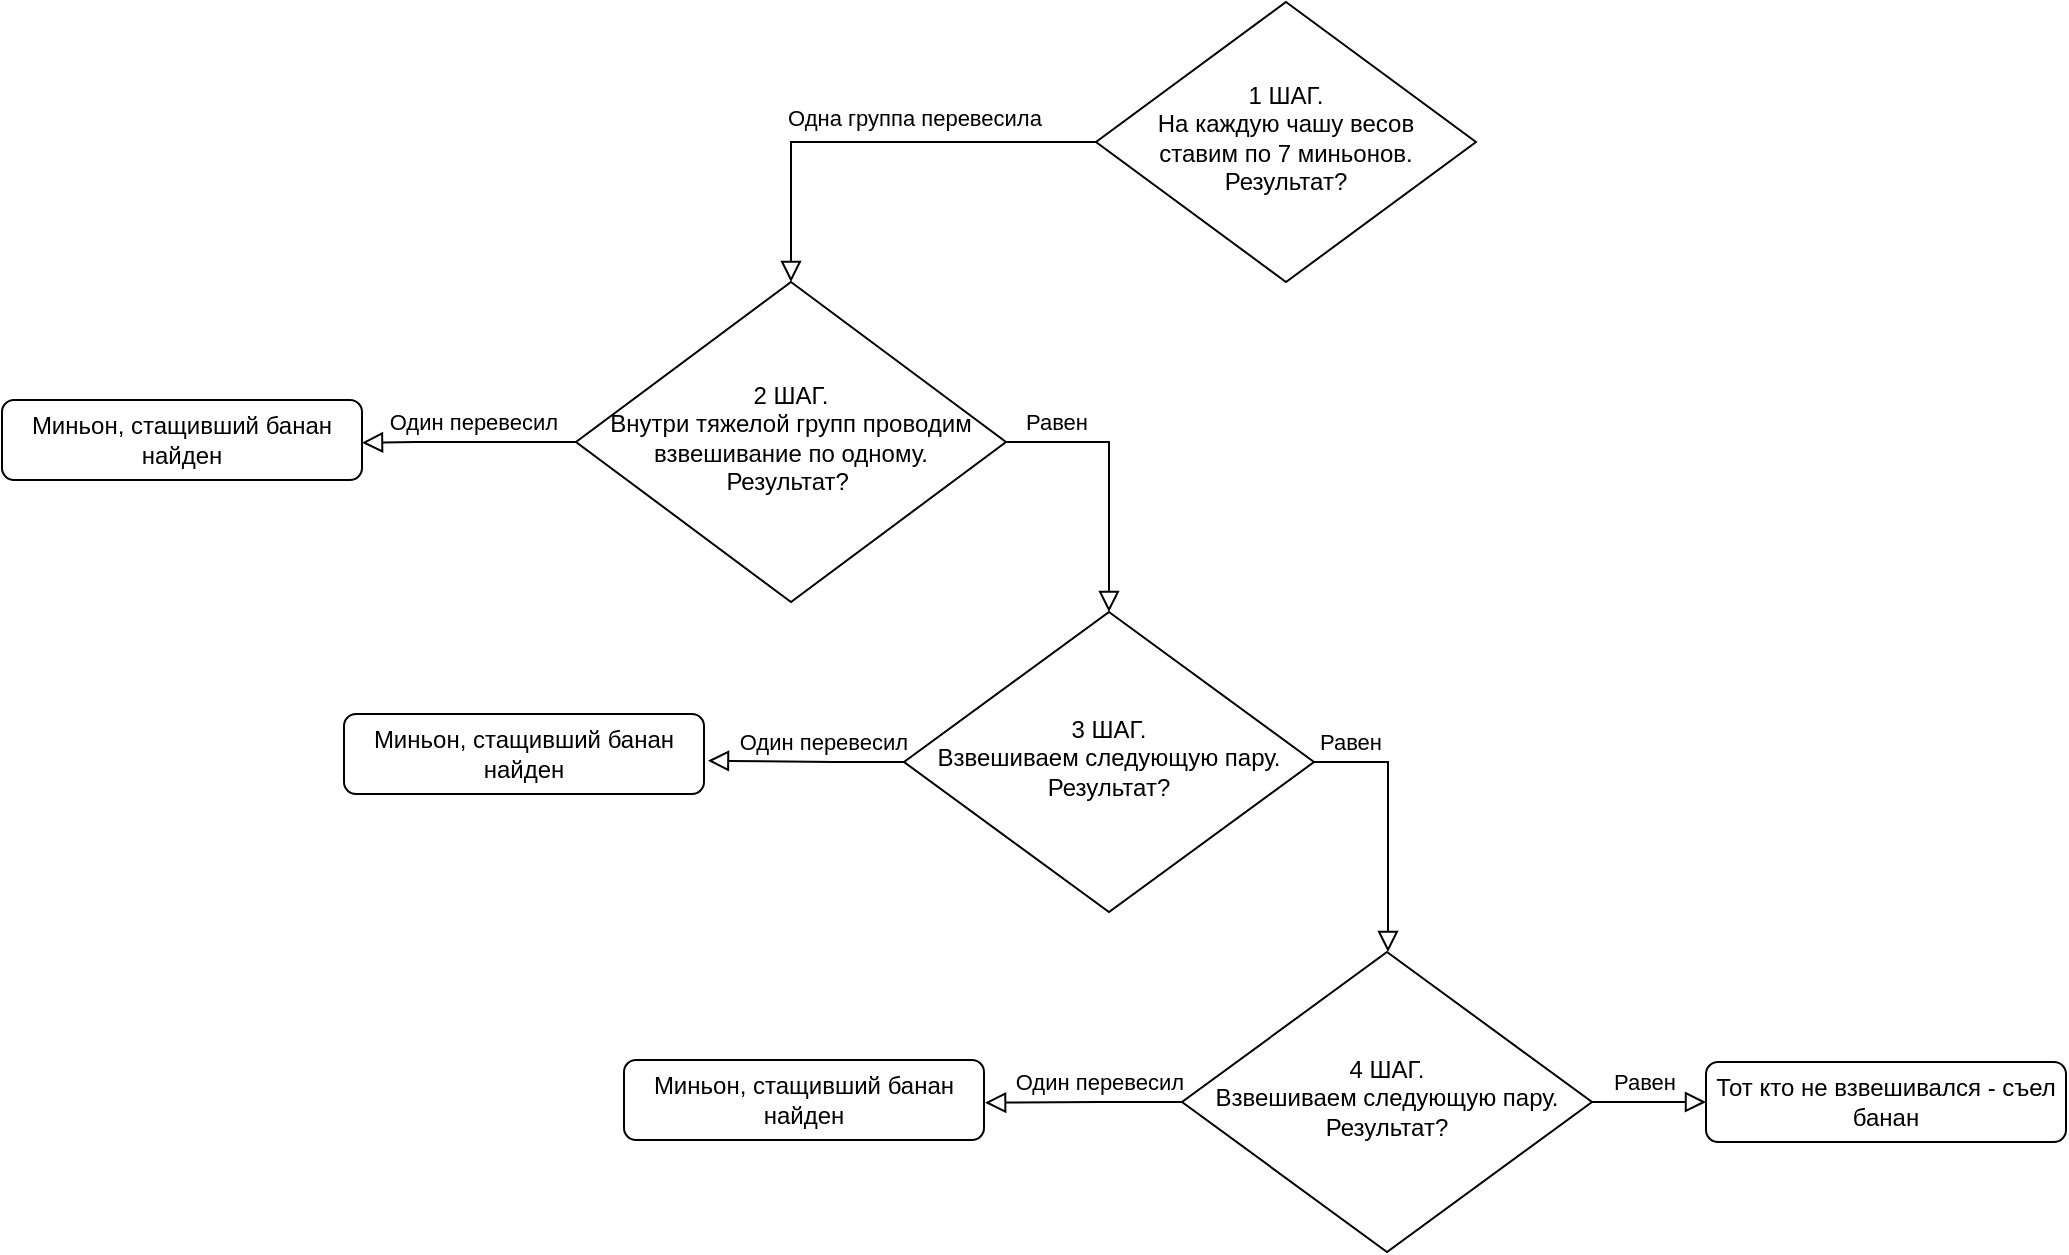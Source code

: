 <mxfile version="22.0.2" type="github">
  <diagram id="C5RBs43oDa-KdzZeNtuy" name="Page-1">
    <mxGraphModel dx="1803" dy="929" grid="1" gridSize="10" guides="1" tooltips="1" connect="1" arrows="1" fold="1" page="1" pageScale="1" pageWidth="827" pageHeight="1169" math="0" shadow="0">
      <root>
        <mxCell id="WIyWlLk6GJQsqaUBKTNV-0" />
        <mxCell id="WIyWlLk6GJQsqaUBKTNV-1" parent="WIyWlLk6GJQsqaUBKTNV-0" />
        <mxCell id="WIyWlLk6GJQsqaUBKTNV-5" value="Одна группа перевесила" style="edgeStyle=orthogonalEdgeStyle;rounded=0;html=1;jettySize=auto;orthogonalLoop=1;fontSize=11;endArrow=block;endFill=0;endSize=8;strokeWidth=1;shadow=0;labelBackgroundColor=none;entryX=0.5;entryY=0;entryDx=0;entryDy=0;exitX=0;exitY=0.5;exitDx=0;exitDy=0;" parent="WIyWlLk6GJQsqaUBKTNV-1" source="WIyWlLk6GJQsqaUBKTNV-6" target="1htIa7qenggjRfEvTUBb-4" edge="1">
          <mxGeometry x="-0.178" y="-12" relative="1" as="geometry">
            <mxPoint as="offset" />
            <mxPoint x="620" y="200" as="targetPoint" />
            <Array as="points">
              <mxPoint x="687" y="180" />
            </Array>
          </mxGeometry>
        </mxCell>
        <mxCell id="WIyWlLk6GJQsqaUBKTNV-6" value="1 ШАГ. &lt;br&gt;На каждую чашу весов&lt;br&gt;ставим по 7 миньонов.&lt;br&gt;Результат?" style="rhombus;whiteSpace=wrap;html=1;shadow=0;fontFamily=Helvetica;fontSize=12;align=center;strokeWidth=1;spacing=6;spacingTop=-4;" parent="WIyWlLk6GJQsqaUBKTNV-1" vertex="1">
          <mxGeometry x="840" y="110" width="190" height="140" as="geometry" />
        </mxCell>
        <mxCell id="1htIa7qenggjRfEvTUBb-1" value="Миньон, стащивший банан найден" style="rounded=1;whiteSpace=wrap;html=1;fontSize=12;glass=0;strokeWidth=1;shadow=0;" vertex="1" parent="WIyWlLk6GJQsqaUBKTNV-1">
          <mxGeometry x="293" y="309" width="180" height="40" as="geometry" />
        </mxCell>
        <mxCell id="1htIa7qenggjRfEvTUBb-4" value="2 ШАГ.&lt;br style=&quot;border-color: var(--border-color);&quot;&gt;&lt;span style=&quot;border-color: var(--border-color);&quot;&gt;Внутри тяжелой групп проводим взвешивание по одному.&lt;br&gt;Результат?&amp;nbsp;&lt;/span&gt;" style="rhombus;whiteSpace=wrap;html=1;shadow=0;fontFamily=Helvetica;fontSize=12;align=center;strokeWidth=1;spacing=6;spacingTop=-4;" vertex="1" parent="WIyWlLk6GJQsqaUBKTNV-1">
          <mxGeometry x="580" y="250" width="215" height="160" as="geometry" />
        </mxCell>
        <mxCell id="1htIa7qenggjRfEvTUBb-7" value="3 ШАГ. &lt;br&gt;Взвешиваем следующую пару.&lt;br&gt;Результат?" style="rhombus;whiteSpace=wrap;html=1;shadow=0;fontFamily=Helvetica;fontSize=12;align=center;strokeWidth=1;spacing=6;spacingTop=-4;" vertex="1" parent="WIyWlLk6GJQsqaUBKTNV-1">
          <mxGeometry x="744" y="415" width="205" height="150" as="geometry" />
        </mxCell>
        <mxCell id="1htIa7qenggjRfEvTUBb-8" value="4 ШАГ. &lt;br&gt;Взвешиваем следующую пару.&lt;br&gt;Результат?" style="rhombus;whiteSpace=wrap;html=1;shadow=0;fontFamily=Helvetica;fontSize=12;align=center;strokeWidth=1;spacing=6;spacingTop=-4;" vertex="1" parent="WIyWlLk6GJQsqaUBKTNV-1">
          <mxGeometry x="883" y="585" width="205" height="150" as="geometry" />
        </mxCell>
        <mxCell id="1htIa7qenggjRfEvTUBb-9" value="Миньон, стащивший банан найден" style="rounded=1;whiteSpace=wrap;html=1;fontSize=12;glass=0;strokeWidth=1;shadow=0;" vertex="1" parent="WIyWlLk6GJQsqaUBKTNV-1">
          <mxGeometry x="464" y="466" width="180" height="40" as="geometry" />
        </mxCell>
        <mxCell id="1htIa7qenggjRfEvTUBb-10" value="Миньон, стащивший банан найден" style="rounded=1;whiteSpace=wrap;html=1;fontSize=12;glass=0;strokeWidth=1;shadow=0;" vertex="1" parent="WIyWlLk6GJQsqaUBKTNV-1">
          <mxGeometry x="604" y="639" width="180" height="40" as="geometry" />
        </mxCell>
        <mxCell id="1htIa7qenggjRfEvTUBb-13" value="Один перевесил&amp;nbsp;" style="edgeStyle=orthogonalEdgeStyle;rounded=0;html=1;jettySize=auto;orthogonalLoop=1;fontSize=11;endArrow=block;endFill=0;endSize=8;strokeWidth=1;shadow=0;labelBackgroundColor=none;entryX=1;entryY=0.533;entryDx=0;entryDy=0;exitX=0;exitY=0.5;exitDx=0;exitDy=0;entryPerimeter=0;" edge="1" parent="WIyWlLk6GJQsqaUBKTNV-1" source="1htIa7qenggjRfEvTUBb-4" target="1htIa7qenggjRfEvTUBb-1">
          <mxGeometry x="-0.065" y="-10" relative="1" as="geometry">
            <mxPoint as="offset" />
            <mxPoint x="632.52" y="210" as="sourcePoint" />
            <mxPoint x="480.52" y="280" as="targetPoint" />
            <Array as="points">
              <mxPoint x="500" y="330" />
              <mxPoint x="500" y="331" />
            </Array>
          </mxGeometry>
        </mxCell>
        <mxCell id="1htIa7qenggjRfEvTUBb-14" value="Равен" style="edgeStyle=orthogonalEdgeStyle;rounded=0;html=1;jettySize=auto;orthogonalLoop=1;fontSize=11;endArrow=block;endFill=0;endSize=8;strokeWidth=1;shadow=0;labelBackgroundColor=none;entryX=0.5;entryY=0;entryDx=0;entryDy=0;exitX=1;exitY=0.5;exitDx=0;exitDy=0;" edge="1" parent="WIyWlLk6GJQsqaUBKTNV-1" source="1htIa7qenggjRfEvTUBb-4" target="1htIa7qenggjRfEvTUBb-7">
          <mxGeometry x="-0.634" y="10" relative="1" as="geometry">
            <mxPoint as="offset" />
            <mxPoint x="1000" y="260" as="sourcePoint" />
            <mxPoint x="848" y="330" as="targetPoint" />
            <Array as="points">
              <mxPoint x="847" y="330" />
            </Array>
          </mxGeometry>
        </mxCell>
        <mxCell id="1htIa7qenggjRfEvTUBb-17" value="Один перевесил&amp;nbsp;" style="edgeStyle=orthogonalEdgeStyle;rounded=0;html=1;jettySize=auto;orthogonalLoop=1;fontSize=11;endArrow=block;endFill=0;endSize=8;strokeWidth=1;shadow=0;labelBackgroundColor=none;entryX=1.003;entryY=0.533;entryDx=0;entryDy=0;exitX=0;exitY=0.5;exitDx=0;exitDy=0;entryPerimeter=0;" edge="1" parent="WIyWlLk6GJQsqaUBKTNV-1" source="1htIa7qenggjRfEvTUBb-8" target="1htIa7qenggjRfEvTUBb-10">
          <mxGeometry x="-0.191" y="-10" relative="1" as="geometry">
            <mxPoint as="offset" />
            <mxPoint x="759" y="566" as="sourcePoint" />
            <mxPoint x="609" y="566" as="targetPoint" />
            <Array as="points">
              <mxPoint x="842" y="660" />
              <mxPoint x="842" y="661" />
            </Array>
          </mxGeometry>
        </mxCell>
        <mxCell id="1htIa7qenggjRfEvTUBb-18" value="Один перевесил&amp;nbsp;" style="edgeStyle=orthogonalEdgeStyle;rounded=0;html=1;jettySize=auto;orthogonalLoop=1;fontSize=11;endArrow=block;endFill=0;endSize=8;strokeWidth=1;shadow=0;labelBackgroundColor=none;exitX=0;exitY=0.5;exitDx=0;exitDy=0;entryX=1.011;entryY=0.584;entryDx=0;entryDy=0;entryPerimeter=0;" edge="1" parent="WIyWlLk6GJQsqaUBKTNV-1" source="1htIa7qenggjRfEvTUBb-7" target="1htIa7qenggjRfEvTUBb-9">
          <mxGeometry x="-0.191" y="-10" relative="1" as="geometry">
            <mxPoint as="offset" />
            <mxPoint x="744" y="457" as="sourcePoint" />
            <mxPoint x="470" y="465.0" as="targetPoint" />
            <Array as="points">
              <mxPoint x="709" y="490" />
            </Array>
          </mxGeometry>
        </mxCell>
        <mxCell id="1htIa7qenggjRfEvTUBb-19" value="Равен" style="edgeStyle=orthogonalEdgeStyle;rounded=0;html=1;jettySize=auto;orthogonalLoop=1;fontSize=11;endArrow=block;endFill=0;endSize=8;strokeWidth=1;shadow=0;labelBackgroundColor=none;entryX=0.5;entryY=0;entryDx=0;entryDy=0;exitX=1;exitY=0.5;exitDx=0;exitDy=0;" edge="1" parent="WIyWlLk6GJQsqaUBKTNV-1" source="1htIa7qenggjRfEvTUBb-7" target="1htIa7qenggjRfEvTUBb-8">
          <mxGeometry x="-0.731" y="10" relative="1" as="geometry">
            <mxPoint as="offset" />
            <mxPoint x="969" y="490" as="sourcePoint" />
            <mxPoint x="1062" y="575" as="targetPoint" />
            <Array as="points">
              <mxPoint x="986" y="490" />
              <mxPoint x="986" y="585" />
            </Array>
          </mxGeometry>
        </mxCell>
        <mxCell id="1htIa7qenggjRfEvTUBb-20" value="Тот кто не взвешивался - съел банан" style="rounded=1;whiteSpace=wrap;html=1;fontSize=12;glass=0;strokeWidth=1;shadow=0;" vertex="1" parent="WIyWlLk6GJQsqaUBKTNV-1">
          <mxGeometry x="1145" y="640" width="180" height="40" as="geometry" />
        </mxCell>
        <mxCell id="1htIa7qenggjRfEvTUBb-21" value="Равен" style="edgeStyle=orthogonalEdgeStyle;rounded=0;html=1;jettySize=auto;orthogonalLoop=1;fontSize=11;endArrow=block;endFill=0;endSize=8;strokeWidth=1;shadow=0;labelBackgroundColor=none;exitX=1;exitY=0.5;exitDx=0;exitDy=0;entryX=0;entryY=0.5;entryDx=0;entryDy=0;" edge="1" parent="WIyWlLk6GJQsqaUBKTNV-1" source="1htIa7qenggjRfEvTUBb-8" target="1htIa7qenggjRfEvTUBb-20">
          <mxGeometry x="-0.087" y="10" relative="1" as="geometry">
            <mxPoint as="offset" />
            <mxPoint x="898.46" y="820" as="sourcePoint" />
            <mxPoint x="1160" y="810" as="targetPoint" />
            <Array as="points">
              <mxPoint x="1110" y="660" />
              <mxPoint x="1110" y="660" />
            </Array>
          </mxGeometry>
        </mxCell>
      </root>
    </mxGraphModel>
  </diagram>
</mxfile>
